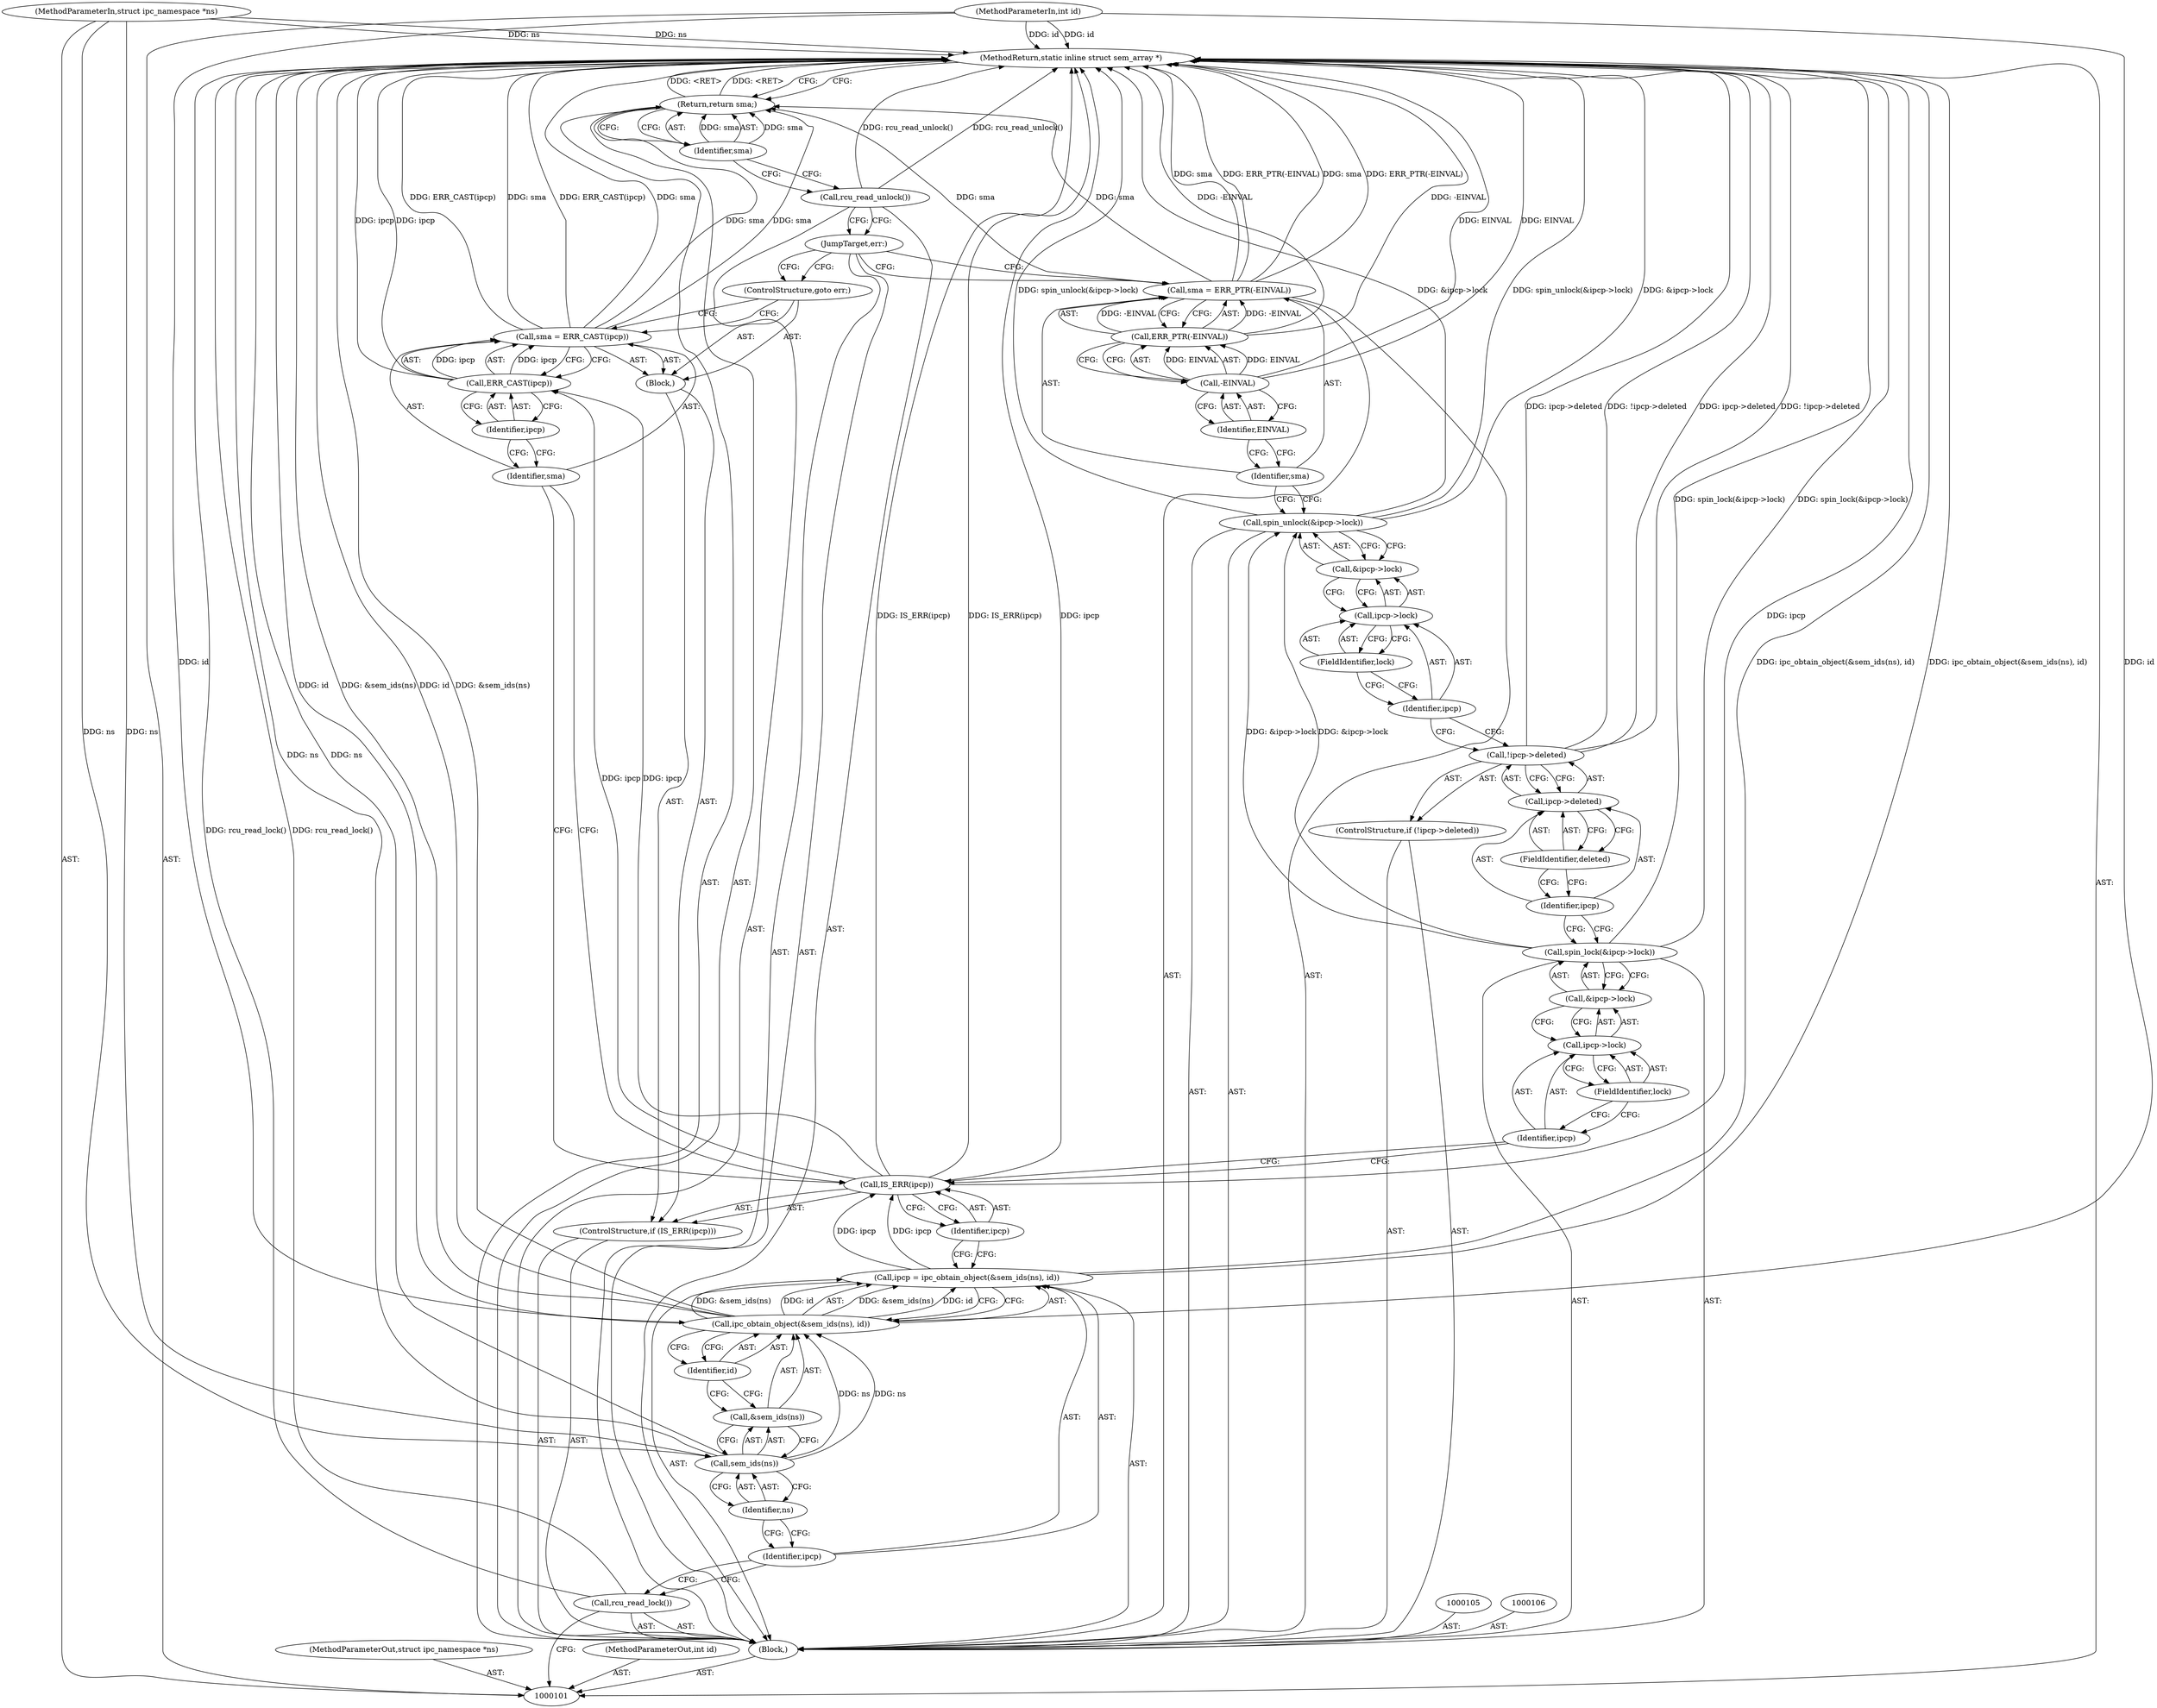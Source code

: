 digraph "1_linux_6062a8dc0517bce23e3c2f7d2fea5e22411269a3_9" {
"1000148" [label="(MethodReturn,static inline struct sem_array *)"];
"1000102" [label="(MethodParameterIn,struct ipc_namespace *ns)"];
"1000214" [label="(MethodParameterOut,struct ipc_namespace *ns)"];
"1000103" [label="(MethodParameterIn,int id)"];
"1000215" [label="(MethodParameterOut,int id)"];
"1000123" [label="(ControlStructure,goto err;)"];
"1000124" [label="(Call,spin_lock(&ipcp->lock))"];
"1000125" [label="(Call,&ipcp->lock)"];
"1000126" [label="(Call,ipcp->lock)"];
"1000127" [label="(Identifier,ipcp)"];
"1000128" [label="(FieldIdentifier,lock)"];
"1000133" [label="(FieldIdentifier,deleted)"];
"1000129" [label="(ControlStructure,if (!ipcp->deleted))"];
"1000130" [label="(Call,!ipcp->deleted)"];
"1000131" [label="(Call,ipcp->deleted)"];
"1000132" [label="(Identifier,ipcp)"];
"1000104" [label="(Block,)"];
"1000134" [label="(Call,spin_unlock(&ipcp->lock))"];
"1000135" [label="(Call,&ipcp->lock)"];
"1000136" [label="(Call,ipcp->lock)"];
"1000137" [label="(Identifier,ipcp)"];
"1000138" [label="(FieldIdentifier,lock)"];
"1000142" [label="(Call,-EINVAL)"];
"1000143" [label="(Identifier,EINVAL)"];
"1000139" [label="(Call,sma = ERR_PTR(-EINVAL))"];
"1000140" [label="(Identifier,sma)"];
"1000141" [label="(Call,ERR_PTR(-EINVAL))"];
"1000144" [label="(JumpTarget,err:)"];
"1000145" [label="(Call,rcu_read_unlock())"];
"1000146" [label="(Return,return sma;)"];
"1000147" [label="(Identifier,sma)"];
"1000107" [label="(Call,rcu_read_lock())"];
"1000108" [label="(Call,ipcp = ipc_obtain_object(&sem_ids(ns), id))"];
"1000109" [label="(Identifier,ipcp)"];
"1000111" [label="(Call,&sem_ids(ns))"];
"1000112" [label="(Call,sem_ids(ns))"];
"1000113" [label="(Identifier,ns)"];
"1000114" [label="(Identifier,id)"];
"1000110" [label="(Call,ipc_obtain_object(&sem_ids(ns), id))"];
"1000115" [label="(ControlStructure,if (IS_ERR(ipcp)))"];
"1000117" [label="(Identifier,ipcp)"];
"1000118" [label="(Block,)"];
"1000116" [label="(Call,IS_ERR(ipcp))"];
"1000122" [label="(Identifier,ipcp)"];
"1000119" [label="(Call,sma = ERR_CAST(ipcp))"];
"1000120" [label="(Identifier,sma)"];
"1000121" [label="(Call,ERR_CAST(ipcp))"];
"1000148" -> "1000101"  [label="AST: "];
"1000148" -> "1000146"  [label="CFG: "];
"1000146" -> "1000148"  [label="DDG: <RET>"];
"1000116" -> "1000148"  [label="DDG: ipcp"];
"1000116" -> "1000148"  [label="DDG: IS_ERR(ipcp)"];
"1000130" -> "1000148"  [label="DDG: !ipcp->deleted"];
"1000130" -> "1000148"  [label="DDG: ipcp->deleted"];
"1000141" -> "1000148"  [label="DDG: -EINVAL"];
"1000107" -> "1000148"  [label="DDG: rcu_read_lock()"];
"1000110" -> "1000148"  [label="DDG: id"];
"1000110" -> "1000148"  [label="DDG: &sem_ids(ns)"];
"1000139" -> "1000148"  [label="DDG: sma"];
"1000139" -> "1000148"  [label="DDG: ERR_PTR(-EINVAL)"];
"1000119" -> "1000148"  [label="DDG: ERR_CAST(ipcp)"];
"1000119" -> "1000148"  [label="DDG: sma"];
"1000103" -> "1000148"  [label="DDG: id"];
"1000134" -> "1000148"  [label="DDG: spin_unlock(&ipcp->lock)"];
"1000134" -> "1000148"  [label="DDG: &ipcp->lock"];
"1000102" -> "1000148"  [label="DDG: ns"];
"1000112" -> "1000148"  [label="DDG: ns"];
"1000108" -> "1000148"  [label="DDG: ipc_obtain_object(&sem_ids(ns), id)"];
"1000142" -> "1000148"  [label="DDG: EINVAL"];
"1000121" -> "1000148"  [label="DDG: ipcp"];
"1000145" -> "1000148"  [label="DDG: rcu_read_unlock()"];
"1000124" -> "1000148"  [label="DDG: spin_lock(&ipcp->lock)"];
"1000102" -> "1000101"  [label="AST: "];
"1000102" -> "1000148"  [label="DDG: ns"];
"1000102" -> "1000112"  [label="DDG: ns"];
"1000214" -> "1000101"  [label="AST: "];
"1000103" -> "1000101"  [label="AST: "];
"1000103" -> "1000148"  [label="DDG: id"];
"1000103" -> "1000110"  [label="DDG: id"];
"1000215" -> "1000101"  [label="AST: "];
"1000123" -> "1000118"  [label="AST: "];
"1000123" -> "1000119"  [label="CFG: "];
"1000144" -> "1000123"  [label="CFG: "];
"1000124" -> "1000104"  [label="AST: "];
"1000124" -> "1000125"  [label="CFG: "];
"1000125" -> "1000124"  [label="AST: "];
"1000132" -> "1000124"  [label="CFG: "];
"1000124" -> "1000148"  [label="DDG: spin_lock(&ipcp->lock)"];
"1000124" -> "1000134"  [label="DDG: &ipcp->lock"];
"1000125" -> "1000124"  [label="AST: "];
"1000125" -> "1000126"  [label="CFG: "];
"1000126" -> "1000125"  [label="AST: "];
"1000124" -> "1000125"  [label="CFG: "];
"1000126" -> "1000125"  [label="AST: "];
"1000126" -> "1000128"  [label="CFG: "];
"1000127" -> "1000126"  [label="AST: "];
"1000128" -> "1000126"  [label="AST: "];
"1000125" -> "1000126"  [label="CFG: "];
"1000127" -> "1000126"  [label="AST: "];
"1000127" -> "1000116"  [label="CFG: "];
"1000128" -> "1000127"  [label="CFG: "];
"1000128" -> "1000126"  [label="AST: "];
"1000128" -> "1000127"  [label="CFG: "];
"1000126" -> "1000128"  [label="CFG: "];
"1000133" -> "1000131"  [label="AST: "];
"1000133" -> "1000132"  [label="CFG: "];
"1000131" -> "1000133"  [label="CFG: "];
"1000129" -> "1000104"  [label="AST: "];
"1000130" -> "1000129"  [label="AST: "];
"1000130" -> "1000129"  [label="AST: "];
"1000130" -> "1000131"  [label="CFG: "];
"1000131" -> "1000130"  [label="AST: "];
"1000137" -> "1000130"  [label="CFG: "];
"1000130" -> "1000148"  [label="DDG: !ipcp->deleted"];
"1000130" -> "1000148"  [label="DDG: ipcp->deleted"];
"1000131" -> "1000130"  [label="AST: "];
"1000131" -> "1000133"  [label="CFG: "];
"1000132" -> "1000131"  [label="AST: "];
"1000133" -> "1000131"  [label="AST: "];
"1000130" -> "1000131"  [label="CFG: "];
"1000132" -> "1000131"  [label="AST: "];
"1000132" -> "1000124"  [label="CFG: "];
"1000133" -> "1000132"  [label="CFG: "];
"1000104" -> "1000101"  [label="AST: "];
"1000105" -> "1000104"  [label="AST: "];
"1000106" -> "1000104"  [label="AST: "];
"1000107" -> "1000104"  [label="AST: "];
"1000108" -> "1000104"  [label="AST: "];
"1000115" -> "1000104"  [label="AST: "];
"1000124" -> "1000104"  [label="AST: "];
"1000129" -> "1000104"  [label="AST: "];
"1000134" -> "1000104"  [label="AST: "];
"1000139" -> "1000104"  [label="AST: "];
"1000144" -> "1000104"  [label="AST: "];
"1000145" -> "1000104"  [label="AST: "];
"1000146" -> "1000104"  [label="AST: "];
"1000134" -> "1000104"  [label="AST: "];
"1000134" -> "1000135"  [label="CFG: "];
"1000135" -> "1000134"  [label="AST: "];
"1000140" -> "1000134"  [label="CFG: "];
"1000134" -> "1000148"  [label="DDG: spin_unlock(&ipcp->lock)"];
"1000134" -> "1000148"  [label="DDG: &ipcp->lock"];
"1000124" -> "1000134"  [label="DDG: &ipcp->lock"];
"1000135" -> "1000134"  [label="AST: "];
"1000135" -> "1000136"  [label="CFG: "];
"1000136" -> "1000135"  [label="AST: "];
"1000134" -> "1000135"  [label="CFG: "];
"1000136" -> "1000135"  [label="AST: "];
"1000136" -> "1000138"  [label="CFG: "];
"1000137" -> "1000136"  [label="AST: "];
"1000138" -> "1000136"  [label="AST: "];
"1000135" -> "1000136"  [label="CFG: "];
"1000137" -> "1000136"  [label="AST: "];
"1000137" -> "1000130"  [label="CFG: "];
"1000138" -> "1000137"  [label="CFG: "];
"1000138" -> "1000136"  [label="AST: "];
"1000138" -> "1000137"  [label="CFG: "];
"1000136" -> "1000138"  [label="CFG: "];
"1000142" -> "1000141"  [label="AST: "];
"1000142" -> "1000143"  [label="CFG: "];
"1000143" -> "1000142"  [label="AST: "];
"1000141" -> "1000142"  [label="CFG: "];
"1000142" -> "1000148"  [label="DDG: EINVAL"];
"1000142" -> "1000141"  [label="DDG: EINVAL"];
"1000143" -> "1000142"  [label="AST: "];
"1000143" -> "1000140"  [label="CFG: "];
"1000142" -> "1000143"  [label="CFG: "];
"1000139" -> "1000104"  [label="AST: "];
"1000139" -> "1000141"  [label="CFG: "];
"1000140" -> "1000139"  [label="AST: "];
"1000141" -> "1000139"  [label="AST: "];
"1000144" -> "1000139"  [label="CFG: "];
"1000139" -> "1000148"  [label="DDG: sma"];
"1000139" -> "1000148"  [label="DDG: ERR_PTR(-EINVAL)"];
"1000141" -> "1000139"  [label="DDG: -EINVAL"];
"1000139" -> "1000146"  [label="DDG: sma"];
"1000140" -> "1000139"  [label="AST: "];
"1000140" -> "1000134"  [label="CFG: "];
"1000143" -> "1000140"  [label="CFG: "];
"1000141" -> "1000139"  [label="AST: "];
"1000141" -> "1000142"  [label="CFG: "];
"1000142" -> "1000141"  [label="AST: "];
"1000139" -> "1000141"  [label="CFG: "];
"1000141" -> "1000148"  [label="DDG: -EINVAL"];
"1000141" -> "1000139"  [label="DDG: -EINVAL"];
"1000142" -> "1000141"  [label="DDG: EINVAL"];
"1000144" -> "1000104"  [label="AST: "];
"1000144" -> "1000139"  [label="CFG: "];
"1000144" -> "1000123"  [label="CFG: "];
"1000145" -> "1000144"  [label="CFG: "];
"1000145" -> "1000104"  [label="AST: "];
"1000145" -> "1000144"  [label="CFG: "];
"1000147" -> "1000145"  [label="CFG: "];
"1000145" -> "1000148"  [label="DDG: rcu_read_unlock()"];
"1000146" -> "1000104"  [label="AST: "];
"1000146" -> "1000147"  [label="CFG: "];
"1000147" -> "1000146"  [label="AST: "];
"1000148" -> "1000146"  [label="CFG: "];
"1000146" -> "1000148"  [label="DDG: <RET>"];
"1000147" -> "1000146"  [label="DDG: sma"];
"1000139" -> "1000146"  [label="DDG: sma"];
"1000119" -> "1000146"  [label="DDG: sma"];
"1000147" -> "1000146"  [label="AST: "];
"1000147" -> "1000145"  [label="CFG: "];
"1000146" -> "1000147"  [label="CFG: "];
"1000147" -> "1000146"  [label="DDG: sma"];
"1000107" -> "1000104"  [label="AST: "];
"1000107" -> "1000101"  [label="CFG: "];
"1000109" -> "1000107"  [label="CFG: "];
"1000107" -> "1000148"  [label="DDG: rcu_read_lock()"];
"1000108" -> "1000104"  [label="AST: "];
"1000108" -> "1000110"  [label="CFG: "];
"1000109" -> "1000108"  [label="AST: "];
"1000110" -> "1000108"  [label="AST: "];
"1000117" -> "1000108"  [label="CFG: "];
"1000108" -> "1000148"  [label="DDG: ipc_obtain_object(&sem_ids(ns), id)"];
"1000110" -> "1000108"  [label="DDG: &sem_ids(ns)"];
"1000110" -> "1000108"  [label="DDG: id"];
"1000108" -> "1000116"  [label="DDG: ipcp"];
"1000109" -> "1000108"  [label="AST: "];
"1000109" -> "1000107"  [label="CFG: "];
"1000113" -> "1000109"  [label="CFG: "];
"1000111" -> "1000110"  [label="AST: "];
"1000111" -> "1000112"  [label="CFG: "];
"1000112" -> "1000111"  [label="AST: "];
"1000114" -> "1000111"  [label="CFG: "];
"1000112" -> "1000111"  [label="AST: "];
"1000112" -> "1000113"  [label="CFG: "];
"1000113" -> "1000112"  [label="AST: "];
"1000111" -> "1000112"  [label="CFG: "];
"1000112" -> "1000148"  [label="DDG: ns"];
"1000112" -> "1000110"  [label="DDG: ns"];
"1000102" -> "1000112"  [label="DDG: ns"];
"1000113" -> "1000112"  [label="AST: "];
"1000113" -> "1000109"  [label="CFG: "];
"1000112" -> "1000113"  [label="CFG: "];
"1000114" -> "1000110"  [label="AST: "];
"1000114" -> "1000111"  [label="CFG: "];
"1000110" -> "1000114"  [label="CFG: "];
"1000110" -> "1000108"  [label="AST: "];
"1000110" -> "1000114"  [label="CFG: "];
"1000111" -> "1000110"  [label="AST: "];
"1000114" -> "1000110"  [label="AST: "];
"1000108" -> "1000110"  [label="CFG: "];
"1000110" -> "1000148"  [label="DDG: id"];
"1000110" -> "1000148"  [label="DDG: &sem_ids(ns)"];
"1000110" -> "1000108"  [label="DDG: &sem_ids(ns)"];
"1000110" -> "1000108"  [label="DDG: id"];
"1000112" -> "1000110"  [label="DDG: ns"];
"1000103" -> "1000110"  [label="DDG: id"];
"1000115" -> "1000104"  [label="AST: "];
"1000116" -> "1000115"  [label="AST: "];
"1000118" -> "1000115"  [label="AST: "];
"1000117" -> "1000116"  [label="AST: "];
"1000117" -> "1000108"  [label="CFG: "];
"1000116" -> "1000117"  [label="CFG: "];
"1000118" -> "1000115"  [label="AST: "];
"1000119" -> "1000118"  [label="AST: "];
"1000123" -> "1000118"  [label="AST: "];
"1000116" -> "1000115"  [label="AST: "];
"1000116" -> "1000117"  [label="CFG: "];
"1000117" -> "1000116"  [label="AST: "];
"1000120" -> "1000116"  [label="CFG: "];
"1000127" -> "1000116"  [label="CFG: "];
"1000116" -> "1000148"  [label="DDG: ipcp"];
"1000116" -> "1000148"  [label="DDG: IS_ERR(ipcp)"];
"1000108" -> "1000116"  [label="DDG: ipcp"];
"1000116" -> "1000121"  [label="DDG: ipcp"];
"1000122" -> "1000121"  [label="AST: "];
"1000122" -> "1000120"  [label="CFG: "];
"1000121" -> "1000122"  [label="CFG: "];
"1000119" -> "1000118"  [label="AST: "];
"1000119" -> "1000121"  [label="CFG: "];
"1000120" -> "1000119"  [label="AST: "];
"1000121" -> "1000119"  [label="AST: "];
"1000123" -> "1000119"  [label="CFG: "];
"1000119" -> "1000148"  [label="DDG: ERR_CAST(ipcp)"];
"1000119" -> "1000148"  [label="DDG: sma"];
"1000121" -> "1000119"  [label="DDG: ipcp"];
"1000119" -> "1000146"  [label="DDG: sma"];
"1000120" -> "1000119"  [label="AST: "];
"1000120" -> "1000116"  [label="CFG: "];
"1000122" -> "1000120"  [label="CFG: "];
"1000121" -> "1000119"  [label="AST: "];
"1000121" -> "1000122"  [label="CFG: "];
"1000122" -> "1000121"  [label="AST: "];
"1000119" -> "1000121"  [label="CFG: "];
"1000121" -> "1000148"  [label="DDG: ipcp"];
"1000121" -> "1000119"  [label="DDG: ipcp"];
"1000116" -> "1000121"  [label="DDG: ipcp"];
}
